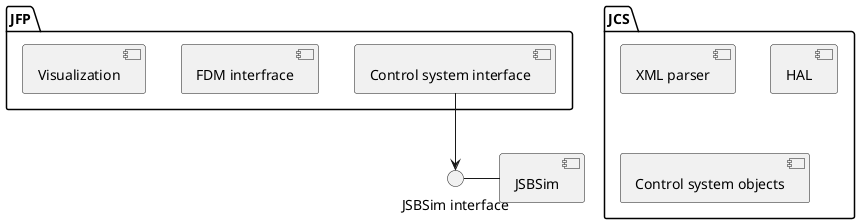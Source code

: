 @startuml

interface "JSBSim interface" as JSBi

JSBi - [JSBSim]

package "JFP" {
    [Control system interface]
    [FDM interfrace]
    [Visualization]
}

package "JCS" {
    [XML parser]
    [HAL]
    [Control system objects]
}

[Control system interface] --> JSBi

@enduml